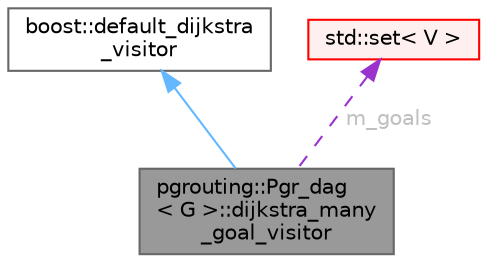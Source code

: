 digraph "pgrouting::Pgr_dag&lt; G &gt;::dijkstra_many_goal_visitor"
{
 // LATEX_PDF_SIZE
  bgcolor="transparent";
  edge [fontname=Helvetica,fontsize=10,labelfontname=Helvetica,labelfontsize=10];
  node [fontname=Helvetica,fontsize=10,shape=box,height=0.2,width=0.4];
  Node1 [id="Node000001",label="pgrouting::Pgr_dag\l\< G \>::dijkstra_many\l_goal_visitor",height=0.2,width=0.4,color="gray40", fillcolor="grey60", style="filled", fontcolor="black",tooltip="class for stopping when all targets are found"];
  Node2 -> Node1 [id="edge1_Node000001_Node000002",dir="back",color="steelblue1",style="solid",tooltip=" "];
  Node2 [id="Node000002",label="boost::default_dijkstra\l_visitor",height=0.2,width=0.4,color="gray40", fillcolor="white", style="filled",tooltip=" "];
  Node3 -> Node1 [id="edge2_Node000001_Node000003",dir="back",color="darkorchid3",style="dashed",tooltip=" ",label=" m_goals",fontcolor="grey" ];
  Node3 [id="Node000003",label="std::set\< V \>",height=0.2,width=0.4,color="red", fillcolor="#FFF0F0", style="filled",tooltip=" "];
}
